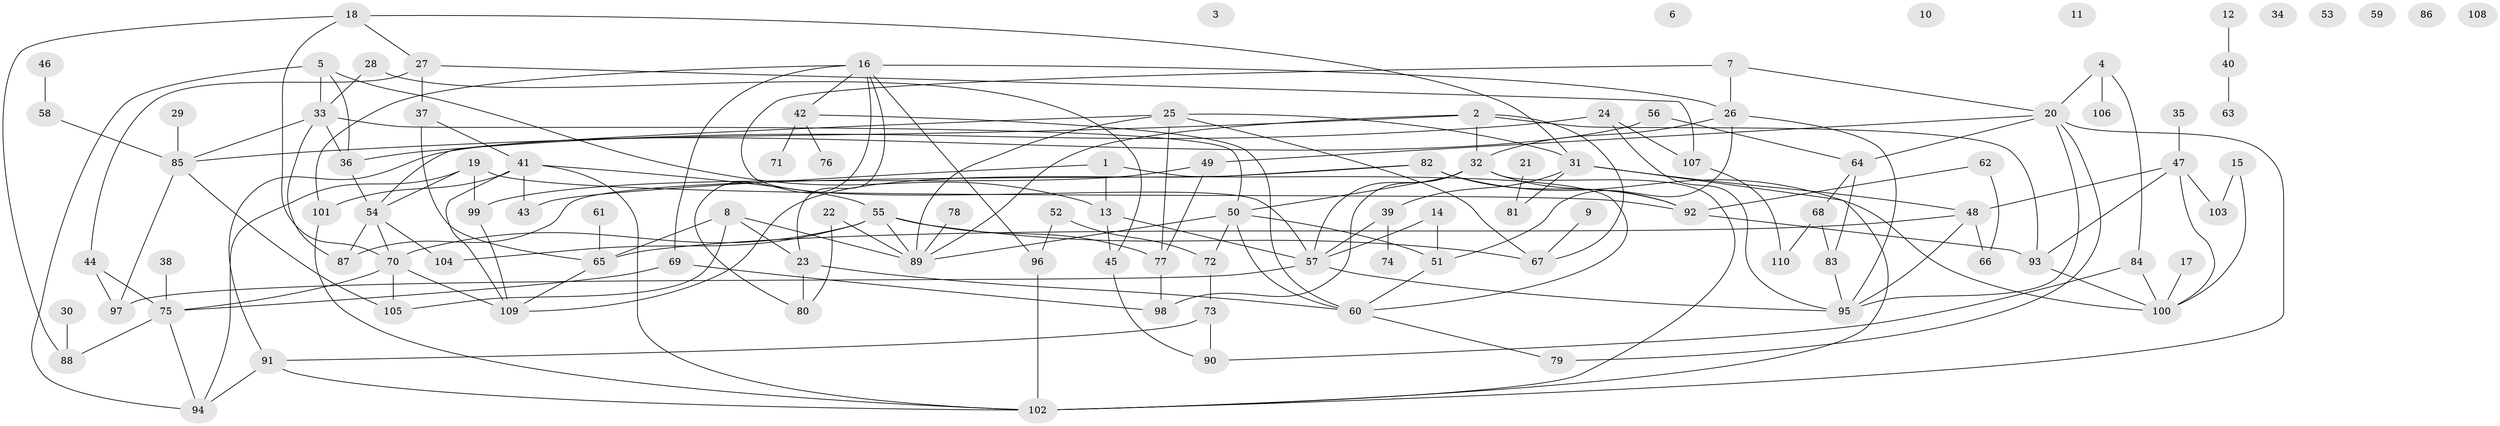 // coarse degree distribution, {5: 0.10810810810810811, 10: 0.013513513513513514, 0: 0.12162162162162163, 3: 0.13513513513513514, 8: 0.08108108108108109, 1: 0.16216216216216217, 4: 0.10810810810810811, 2: 0.12162162162162163, 7: 0.04054054054054054, 9: 0.013513513513513514, 6: 0.0945945945945946}
// Generated by graph-tools (version 1.1) at 2025/41/03/06/25 10:41:23]
// undirected, 110 vertices, 174 edges
graph export_dot {
graph [start="1"]
  node [color=gray90,style=filled];
  1;
  2;
  3;
  4;
  5;
  6;
  7;
  8;
  9;
  10;
  11;
  12;
  13;
  14;
  15;
  16;
  17;
  18;
  19;
  20;
  21;
  22;
  23;
  24;
  25;
  26;
  27;
  28;
  29;
  30;
  31;
  32;
  33;
  34;
  35;
  36;
  37;
  38;
  39;
  40;
  41;
  42;
  43;
  44;
  45;
  46;
  47;
  48;
  49;
  50;
  51;
  52;
  53;
  54;
  55;
  56;
  57;
  58;
  59;
  60;
  61;
  62;
  63;
  64;
  65;
  66;
  67;
  68;
  69;
  70;
  71;
  72;
  73;
  74;
  75;
  76;
  77;
  78;
  79;
  80;
  81;
  82;
  83;
  84;
  85;
  86;
  87;
  88;
  89;
  90;
  91;
  92;
  93;
  94;
  95;
  96;
  97;
  98;
  99;
  100;
  101;
  102;
  103;
  104;
  105;
  106;
  107;
  108;
  109;
  110;
  1 -- 13;
  1 -- 43;
  1 -- 60;
  2 -- 32;
  2 -- 67;
  2 -- 85;
  2 -- 89;
  2 -- 93;
  4 -- 20;
  4 -- 84;
  4 -- 106;
  5 -- 13;
  5 -- 33;
  5 -- 36;
  5 -- 94;
  7 -- 20;
  7 -- 26;
  7 -- 57;
  8 -- 23;
  8 -- 65;
  8 -- 89;
  8 -- 105;
  9 -- 67;
  12 -- 40;
  13 -- 45;
  13 -- 57;
  14 -- 51;
  14 -- 57;
  15 -- 100;
  15 -- 103;
  16 -- 23;
  16 -- 26;
  16 -- 42;
  16 -- 69;
  16 -- 80;
  16 -- 96;
  16 -- 101;
  17 -- 100;
  18 -- 27;
  18 -- 31;
  18 -- 70;
  18 -- 88;
  19 -- 54;
  19 -- 92;
  19 -- 94;
  19 -- 99;
  20 -- 49;
  20 -- 64;
  20 -- 79;
  20 -- 95;
  20 -- 102;
  21 -- 81;
  22 -- 80;
  22 -- 89;
  23 -- 60;
  23 -- 80;
  24 -- 36;
  24 -- 95;
  24 -- 107;
  25 -- 31;
  25 -- 54;
  25 -- 67;
  25 -- 77;
  25 -- 89;
  26 -- 32;
  26 -- 51;
  26 -- 95;
  27 -- 37;
  27 -- 44;
  27 -- 107;
  28 -- 33;
  28 -- 45;
  29 -- 85;
  30 -- 88;
  31 -- 39;
  31 -- 48;
  31 -- 81;
  31 -- 102;
  32 -- 50;
  32 -- 57;
  32 -- 92;
  32 -- 98;
  32 -- 102;
  33 -- 36;
  33 -- 50;
  33 -- 85;
  33 -- 87;
  35 -- 47;
  36 -- 54;
  37 -- 41;
  37 -- 65;
  38 -- 75;
  39 -- 57;
  39 -- 74;
  40 -- 63;
  41 -- 43;
  41 -- 55;
  41 -- 101;
  41 -- 102;
  41 -- 109;
  42 -- 60;
  42 -- 71;
  42 -- 76;
  44 -- 75;
  44 -- 97;
  45 -- 90;
  46 -- 58;
  47 -- 48;
  47 -- 93;
  47 -- 100;
  47 -- 103;
  48 -- 65;
  48 -- 66;
  48 -- 95;
  49 -- 77;
  49 -- 99;
  50 -- 51;
  50 -- 60;
  50 -- 72;
  50 -- 89;
  51 -- 60;
  52 -- 72;
  52 -- 96;
  54 -- 70;
  54 -- 87;
  54 -- 104;
  55 -- 67;
  55 -- 70;
  55 -- 77;
  55 -- 89;
  55 -- 104;
  56 -- 64;
  56 -- 91;
  57 -- 95;
  57 -- 97;
  58 -- 85;
  60 -- 79;
  61 -- 65;
  62 -- 66;
  62 -- 92;
  64 -- 68;
  64 -- 83;
  65 -- 109;
  68 -- 83;
  68 -- 110;
  69 -- 75;
  69 -- 98;
  70 -- 75;
  70 -- 105;
  70 -- 109;
  72 -- 73;
  73 -- 90;
  73 -- 91;
  75 -- 88;
  75 -- 94;
  77 -- 98;
  78 -- 89;
  82 -- 87;
  82 -- 92;
  82 -- 100;
  82 -- 109;
  83 -- 95;
  84 -- 90;
  84 -- 100;
  85 -- 97;
  85 -- 105;
  91 -- 94;
  91 -- 102;
  92 -- 93;
  93 -- 100;
  96 -- 102;
  99 -- 109;
  101 -- 102;
  107 -- 110;
}
